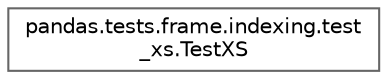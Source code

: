 digraph "Graphical Class Hierarchy"
{
 // LATEX_PDF_SIZE
  bgcolor="transparent";
  edge [fontname=Helvetica,fontsize=10,labelfontname=Helvetica,labelfontsize=10];
  node [fontname=Helvetica,fontsize=10,shape=box,height=0.2,width=0.4];
  rankdir="LR";
  Node0 [id="Node000000",label="pandas.tests.frame.indexing.test\l_xs.TestXS",height=0.2,width=0.4,color="grey40", fillcolor="white", style="filled",URL="$d1/d3c/classpandas_1_1tests_1_1frame_1_1indexing_1_1test__xs_1_1TestXS.html",tooltip=" "];
}
